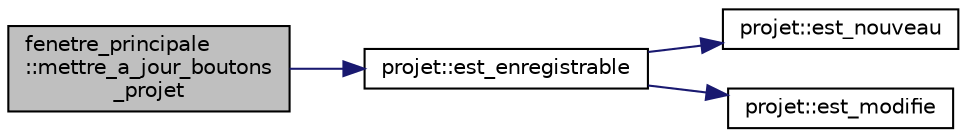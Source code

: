 digraph "fenetre_principale::mettre_a_jour_boutons_projet"
{
  edge [fontname="Helvetica",fontsize="10",labelfontname="Helvetica",labelfontsize="10"];
  node [fontname="Helvetica",fontsize="10",shape=record];
  rankdir="LR";
  Node1082 [label="fenetre_principale\l::mettre_a_jour_boutons\l_projet",height=0.2,width=0.4,color="black", fillcolor="grey75", style="filled", fontcolor="black"];
  Node1082 -> Node1083 [color="midnightblue",fontsize="10",style="solid",fontname="Helvetica"];
  Node1083 [label="projet::est_enregistrable",height=0.2,width=0.4,color="black", fillcolor="white", style="filled",URL="$classprojet.html#af3ec26f8d89ead3d91a5f6098b83e242"];
  Node1083 -> Node1084 [color="midnightblue",fontsize="10",style="solid",fontname="Helvetica"];
  Node1084 [label="projet::est_nouveau",height=0.2,width=0.4,color="black", fillcolor="white", style="filled",URL="$classprojet.html#a5ec26ee61a91af62a268bb85263d6a30"];
  Node1083 -> Node1085 [color="midnightblue",fontsize="10",style="solid",fontname="Helvetica"];
  Node1085 [label="projet::est_modifie",height=0.2,width=0.4,color="black", fillcolor="white", style="filled",URL="$classprojet.html#a3ce849f59d754f05de9cf9b4ec06c46f"];
}
